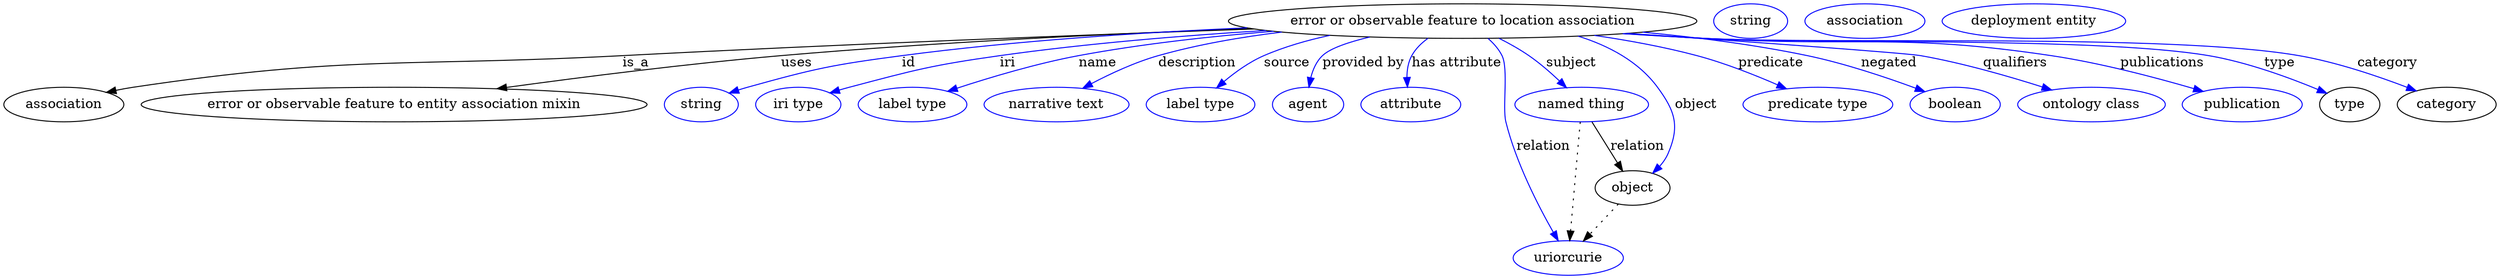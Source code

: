digraph {
	graph [bb="0,0,2594.7,283"];
	node [label="\N"];
	"error or observable feature to location association"	[height=0.5,
		label="error or observable feature to location association",
		pos="1519.4,265",
		width=6.7702];
	association	[height=0.5,
		pos="62.394,178",
		width=1.7332];
	"error or observable feature to location association" -> association	[label=is_a,
		lp="658.39,221.5",
		pos="e,106.72,190.69 1302.2,256.8 1125.1,250.57 868.52,240.73 644.39,229 417.56,217.13 359.04,229.55 134.39,196 128.62,195.14 122.62,\
194.04 116.66,192.83"];
	"error or observable feature to entity association mixin"	[height=0.5,
		pos="406.39,178",
		width=7.3119];
	"error or observable feature to location association" -> "error or observable feature to entity association mixin"	[label=uses,
		lp="825.89,221.5",
		pos="e,513.5,194.48 1298.4,257.33 1158.2,252.05 972.92,243.16 809.39,229 712.9,220.65 603.92,206.86 523.64,195.88"];
	id	[color=blue,
		height=0.5,
		label=string,
		pos="726.39,178",
		width=1.0652];
	"error or observable feature to location association" -> id	[color=blue,
		label=id,
		lp="942.39,221.5",
		pos="e,755.38,189.99 1294.7,258.01 1185.9,253.21 1053.5,244.56 935.39,229 862.98,219.46 844.77,215.57 774.39,196 771.29,195.14 768.09,\
194.17 764.89,193.15",
		style=solid];
	iri	[color=blue,
		height=0.5,
		label="iri type",
		pos="827.39,178",
		width=1.2277];
	"error or observable feature to location association" -> iri	[color=blue,
		label=iri,
		lp="1045.4,221.5",
		pos="e,860.32,190.14 1314.4,255.22 1228.5,249.96 1127.8,241.73 1037.4,229 966.79,219.06 949.32,214.25 880.39,196 877.02,195.11 873.55,\
194.13 870.07,193.11",
		style=solid];
	name	[color=blue,
		height=0.5,
		label="label type",
		pos="946.39,178",
		width=1.5707];
	"error or observable feature to location association" -> name	[color=blue,
		label=name,
		lp="1139.4,221.5",
		pos="e,983.02,191.84 1322.3,254.39 1257.3,249.19 1184.9,241.22 1119.4,229 1075.8,220.86 1027.3,206.37 992.81,195.08",
		style=solid];
	description	[color=blue,
		height=0.5,
		label="narrative text",
		pos="1096.4,178",
		width=2.0943];
	"error or observable feature to location association" -> description	[color=blue,
		label=description,
		lp="1242.9,221.5",
		pos="e,1123.8,195 1330.9,253.55 1288.2,248.33 1243.3,240.55 1202.4,229 1178.2,222.17 1152.7,210.3 1132.8,199.84",
		style=solid];
	source	[color=blue,
		height=0.5,
		label="label type",
		pos="1246.4,178",
		width=1.5707];
	"error or observable feature to location association" -> source	[color=blue,
		label=source,
		lp="1336.4,221.5",
		pos="e,1263.1,195.34 1381.1,250.14 1357.6,245.12 1333.9,238.29 1312.4,229 1297.3,222.47 1282.5,211.77 1270.7,201.94",
		style=solid];
	"provided by"	[color=blue,
		height=0.5,
		label=agent,
		pos="1358.4,178",
		width=1.0291];
	"error or observable feature to location association" -> "provided by"	[color=blue,
		label="provided by",
		lp="1415.9,221.5",
		pos="e,1359.3,196.08 1422.5,248.38 1400.7,243.18 1381.5,236.7 1373.4,229 1367,222.98 1363.3,214.38 1361.2,206",
		style=solid];
	"has attribute"	[color=blue,
		height=0.5,
		label=attribute,
		pos="1465.4,178",
		width=1.4443];
	"error or observable feature to location association" -> "has attribute"	[color=blue,
		label="has attribute",
		lp="1513.4,221.5",
		pos="e,1461.9,196.23 1483.4,247.11 1476.6,242.25 1470.4,236.24 1466.4,229 1462.6,222.2 1461.4,214.06 1461.4,206.33",
		style=solid];
	subject	[color=blue,
		height=0.5,
		label="named thing",
		pos="1643.4,178",
		width=1.9318];
	"error or observable feature to location association" -> subject	[color=blue,
		label=subject,
		lp="1632.4,221.5",
		pos="e,1627.5,195.56 1557.3,247.05 1567.7,241.8 1578.8,235.63 1588.4,229 1599.5,221.33 1610.7,211.57 1620.1,202.72",
		style=solid];
	predicate	[color=blue,
		height=0.5,
		label="predicate type",
		pos="1889.4,178",
		width=2.1665];
	"error or observable feature to location association" -> predicate	[color=blue,
		label=predicate,
		lp="1840.4,221.5",
		pos="e,1856.7,194.45 1656.7,250.07 1691.8,244.94 1729.3,238.08 1763.4,229 1792.2,221.33 1823.4,209.01 1847.5,198.52",
		style=solid];
	relation	[color=blue,
		height=0.5,
		label=uriorcurie,
		pos="1629.4,18",
		width=1.5887];
	"error or observable feature to location association" -> relation	[color=blue,
		label=relation,
		lp="1603.4,134.5",
		pos="e,1618.9,36.019 1545.7,247 1551.5,241.93 1557,235.87 1560.4,229 1567.2,215.24 1560.7,174.91 1564.4,160 1574.9,117.63 1598.1,72.455 \
1613.8,44.97",
		style=solid];
	negated	[color=blue,
		height=0.5,
		label=boolean,
		pos="2032.4,178",
		width=1.2999];
	"error or observable feature to location association" -> negated	[color=blue,
		label=negated,
		lp="1963.4,221.5",
		pos="e,2001.1,191.39 1706.9,253.45 1762.5,248.25 1823.2,240.5 1878.4,229 1917.6,220.82 1960.9,206.24 1991.6,194.93",
		style=solid];
	qualifiers	[color=blue,
		height=0.5,
		label="ontology class",
		pos="2173.4,178",
		width=2.1304];
	"error or observable feature to location association" -> qualifiers	[color=blue,
		label=qualifiers,
		lp="2094.9,221.5",
		pos="e,2132.1,193.23 1691.1,252.22 1821.5,243.14 1981.1,231.69 1996.4,229 2039.7,221.38 2087.5,207.51 2122.6,196.31",
		style=solid];
	publications	[color=blue,
		height=0.5,
		label=publication,
		pos="2330.4,178",
		width=1.7332];
	"error or observable feature to location association" -> publications	[color=blue,
		label=publications,
		lp="2248.4,221.5",
		pos="e,2289.9,191.72 1690.2,252.13 1717.7,250.33 1745.8,248.56 1772.4,247 1932.3,237.63 1974,252.73 2132.4,229 2183.5,221.35 2240.5,206.22 \
2280.2,194.6",
		style=solid];
	type	[height=0.5,
		pos="2442.4,178",
		width=0.86659];
	"error or observable feature to location association" -> type	[color=blue,
		label=type,
		lp="2370.4,221.5",
		pos="e,2418.7,189.75 1687.4,251.94 1715.8,250.12 1744.9,248.39 1772.4,247 1888.8,241.09 2181.5,248.65 2296.4,229 2336.5,222.14 2380.4,\
205.83 2409.5,193.69",
		style=solid];
	category	[height=0.5,
		pos="2543.4,178",
		width=1.4263];
	"error or observable feature to location association" -> category	[color=blue,
		label=category,
		lp="2481.9,221.5",
		pos="e,2511.8,192.27 1686.4,251.88 1715.1,250.05 1744.6,248.34 1772.4,247 1909.6,240.39 2255,252.58 2390.4,229 2429.4,222.21 2472.1,207.62 \
2502.4,195.95",
		style=solid];
	object	[height=0.5,
		pos="1696.4,91",
		width=1.0832];
	"error or observable feature to location association" -> object	[color=blue,
		label=object,
		lp="1762.4,178",
		pos="e,1717.4,106.44 1639.8,249.29 1671.6,239.34 1702.6,222.94 1722.4,196 1740.8,170.99 1745.7,155.52 1733.4,127 1731.3,122.15 1728.2,\
117.66 1724.6,113.62",
		style=solid];
	subject -> relation	[pos="e,1630.9,36.188 1641.9,159.79 1639.5,132.48 1634.7,78.994 1631.8,46.38",
		style=dotted];
	subject -> object	[label=relation,
		lp="1701.4,134.5",
		pos="e,1686,108.6 1654.1,159.8 1661.8,147.54 1672.2,130.87 1680.7,117.13"];
	association_type	[color=blue,
		height=0.5,
		label=string,
		pos="1819.4,265",
		width=1.0652];
	association_category	[color=blue,
		height=0.5,
		label=association,
		pos="1938.4,265",
		width=1.7332];
	object -> relation	[pos="e,1645.2,35.702 1681.5,74.243 1672.9,65.127 1661.9,53.465 1652.2,43.208",
		style=dotted];
	"error or observable feature to location association_object"	[color=blue,
		height=0.5,
		label="deployment entity",
		pos="2114.4,265",
		width=2.6539];
}
